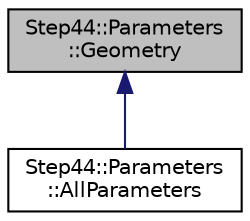 digraph "Step44::Parameters::Geometry"
{
 // LATEX_PDF_SIZE
  edge [fontname="Helvetica",fontsize="10",labelfontname="Helvetica",labelfontsize="10"];
  node [fontname="Helvetica",fontsize="10",shape=record];
  Node1 [label="Step44::Parameters\l::Geometry",height=0.2,width=0.4,color="black", fillcolor="grey75", style="filled", fontcolor="black",tooltip=" "];
  Node1 -> Node2 [dir="back",color="midnightblue",fontsize="10",style="solid",fontname="Helvetica"];
  Node2 [label="Step44::Parameters\l::AllParameters",height=0.2,width=0.4,color="black", fillcolor="white", style="filled",URL="$structStep44_1_1Parameters_1_1AllParameters.html",tooltip=" "];
}
